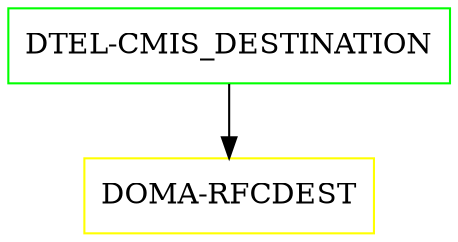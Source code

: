 digraph G {
  "DTEL-CMIS_DESTINATION" [shape=box,color=green];
  "DOMA-RFCDEST" [shape=box,color=yellow,URL="./DOMA_RFCDEST.html"];
  "DTEL-CMIS_DESTINATION" -> "DOMA-RFCDEST";
}
